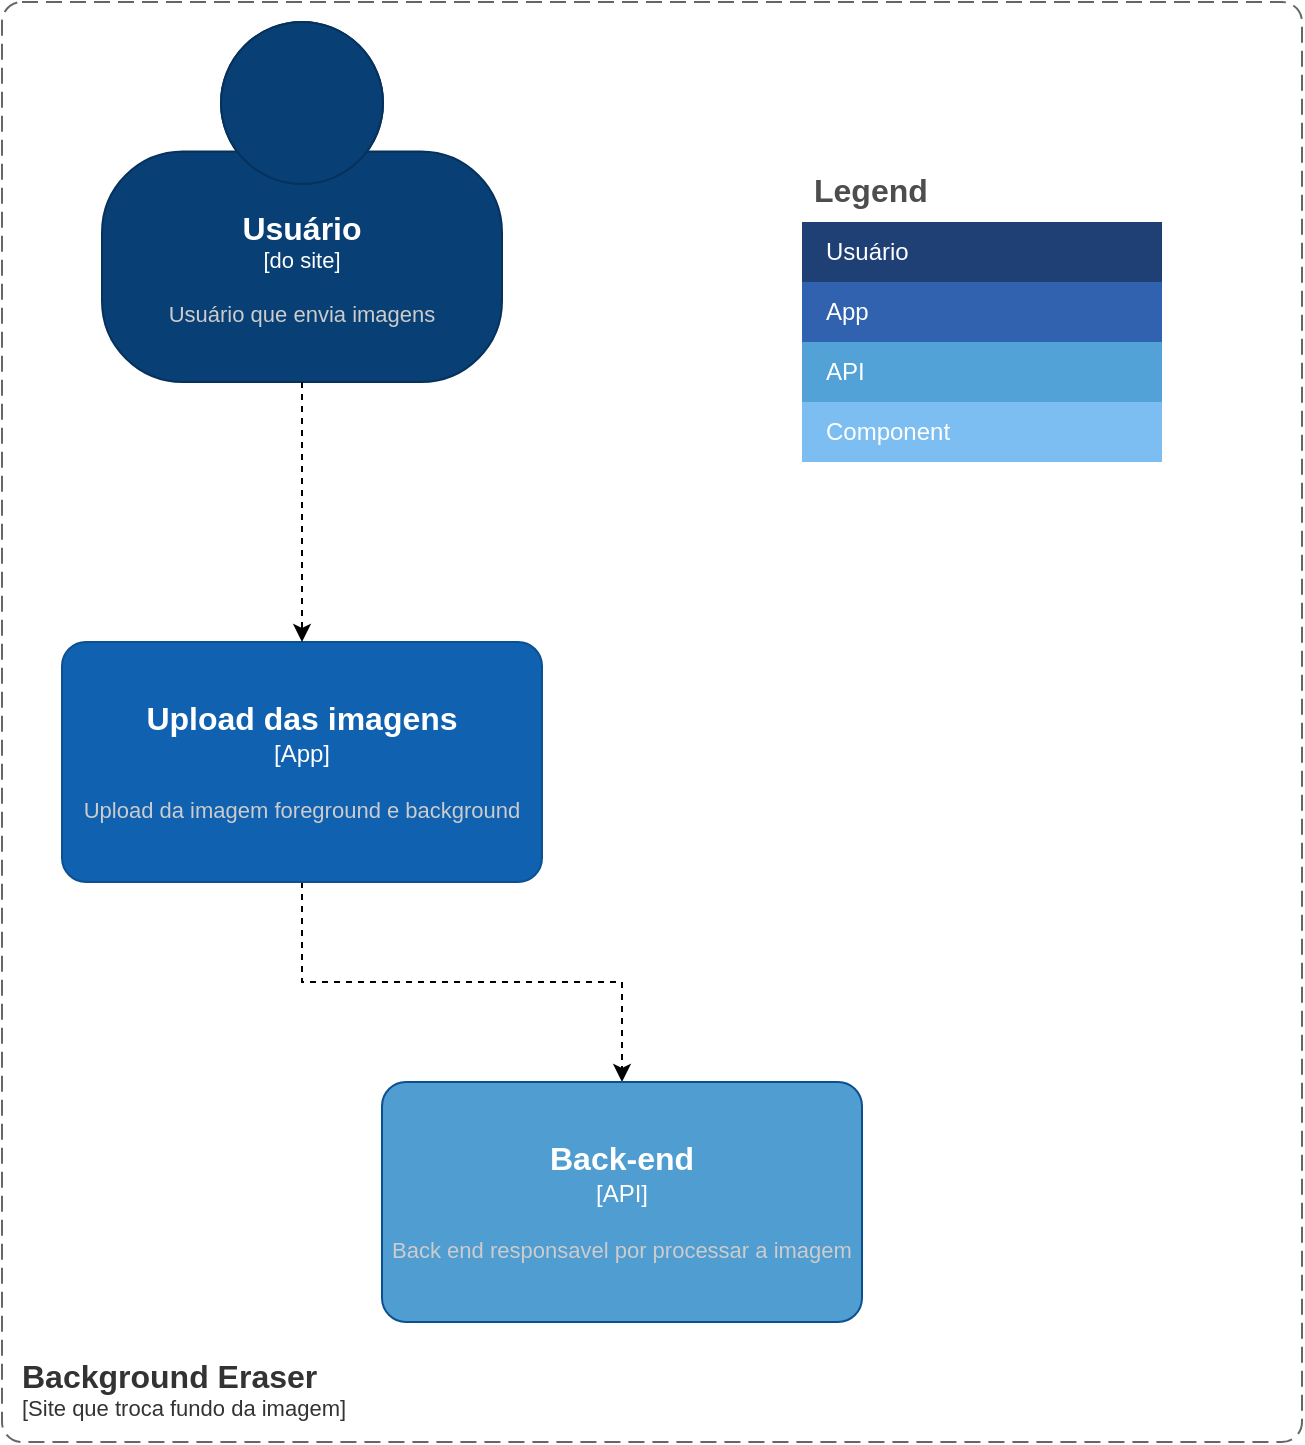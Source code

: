 <mxfile version="24.4.4" type="google" pages="2">
  <diagram name="Contexto" id="IOpx4eFC9DgOOJA5hdzk">
    <mxGraphModel grid="1" page="1" gridSize="10" guides="1" tooltips="1" connect="1" arrows="1" fold="1" pageScale="1" pageWidth="827" pageHeight="1169" math="0" shadow="0">
      <root>
        <mxCell id="0" />
        <mxCell id="1" parent="0" />
        <object placeholders="1" c4Name="Usuário" c4Type="do site" c4Description="Usuário que envia imagens" label="&lt;font style=&quot;font-size: 16px&quot;&gt;&lt;b&gt;%c4Name%&lt;/b&gt;&lt;/font&gt;&lt;div&gt;[%c4Type%]&lt;/div&gt;&lt;br&gt;&lt;div&gt;&lt;font style=&quot;font-size: 11px&quot;&gt;&lt;font color=&quot;#cccccc&quot;&gt;%c4Description%&lt;/font&gt;&lt;/div&gt;" id="5KoMdnHXtqtEQgdtGS7V-1">
          <mxCell style="html=1;fontSize=11;dashed=0;whiteSpace=wrap;fillColor=#083F75;strokeColor=#06315C;fontColor=#ffffff;shape=mxgraph.c4.person2;align=center;metaEdit=1;points=[[0.5,0,0],[1,0.5,0],[1,0.75,0],[0.75,1,0],[0.5,1,0],[0.25,1,0],[0,0.75,0],[0,0.5,0]];resizable=0;" vertex="1" parent="1">
            <mxGeometry x="139" y="-1140" width="200" height="180" as="geometry" />
          </mxCell>
        </object>
        <mxCell id="5KoMdnHXtqtEQgdtGS7V-2" value="Legend" style="shape=table;startSize=30;container=1;collapsible=0;childLayout=tableLayout;fontSize=16;align=left;verticalAlign=top;fillColor=none;strokeColor=none;fontColor=#4D4D4D;fontStyle=1;spacingLeft=6;spacing=0;resizable=0;" vertex="1" parent="1">
          <mxGeometry x="489" y="-1070" width="180" height="200" as="geometry" />
        </mxCell>
        <mxCell id="5KoMdnHXtqtEQgdtGS7V-3" value="" style="shape=tableRow;horizontal=0;startSize=0;swimlaneHead=0;swimlaneBody=0;strokeColor=inherit;top=0;left=0;bottom=0;right=0;collapsible=0;dropTarget=0;fillColor=none;points=[[0,0.5],[1,0.5]];portConstraint=eastwest;fontSize=12;" vertex="1" parent="5KoMdnHXtqtEQgdtGS7V-2">
          <mxGeometry y="30" width="180" height="30" as="geometry" />
        </mxCell>
        <mxCell id="5KoMdnHXtqtEQgdtGS7V-4" value="Usuário" style="shape=partialRectangle;html=1;whiteSpace=wrap;connectable=0;strokeColor=inherit;overflow=hidden;fillColor=#1E4074;top=0;left=0;bottom=0;right=0;pointerEvents=1;fontSize=12;align=left;fontColor=#FFFFFF;gradientColor=none;spacingLeft=10;spacingRight=4;" vertex="1" parent="5KoMdnHXtqtEQgdtGS7V-3">
          <mxGeometry width="180" height="30" as="geometry">
            <mxRectangle width="180" height="30" as="alternateBounds" />
          </mxGeometry>
        </mxCell>
        <mxCell id="5KoMdnHXtqtEQgdtGS7V-5" value="" style="shape=tableRow;horizontal=0;startSize=0;swimlaneHead=0;swimlaneBody=0;strokeColor=inherit;top=0;left=0;bottom=0;right=0;collapsible=0;dropTarget=0;fillColor=none;points=[[0,0.5],[1,0.5]];portConstraint=eastwest;fontSize=12;" vertex="1" parent="5KoMdnHXtqtEQgdtGS7V-2">
          <mxGeometry y="60" width="180" height="30" as="geometry" />
        </mxCell>
        <mxCell id="5KoMdnHXtqtEQgdtGS7V-6" value="App" style="shape=partialRectangle;html=1;whiteSpace=wrap;connectable=0;strokeColor=inherit;overflow=hidden;fillColor=#3162AF;top=0;left=0;bottom=0;right=0;pointerEvents=1;fontSize=12;align=left;fontColor=#FFFFFF;gradientColor=none;spacingLeft=10;spacingRight=4;" vertex="1" parent="5KoMdnHXtqtEQgdtGS7V-5">
          <mxGeometry width="180" height="30" as="geometry">
            <mxRectangle width="180" height="30" as="alternateBounds" />
          </mxGeometry>
        </mxCell>
        <mxCell id="5KoMdnHXtqtEQgdtGS7V-7" value="" style="shape=tableRow;horizontal=0;startSize=0;swimlaneHead=0;swimlaneBody=0;strokeColor=inherit;top=0;left=0;bottom=0;right=0;collapsible=0;dropTarget=0;fillColor=none;points=[[0,0.5],[1,0.5]];portConstraint=eastwest;fontSize=12;" vertex="1" parent="5KoMdnHXtqtEQgdtGS7V-2">
          <mxGeometry y="90" width="180" height="30" as="geometry" />
        </mxCell>
        <mxCell id="5KoMdnHXtqtEQgdtGS7V-8" value="API" style="shape=partialRectangle;html=1;whiteSpace=wrap;connectable=0;strokeColor=inherit;overflow=hidden;fillColor=#52a2d8;top=0;left=0;bottom=0;right=0;pointerEvents=1;fontSize=12;align=left;fontColor=#FFFFFF;gradientColor=none;spacingLeft=10;spacingRight=4;" vertex="1" parent="5KoMdnHXtqtEQgdtGS7V-7">
          <mxGeometry width="180" height="30" as="geometry">
            <mxRectangle width="180" height="30" as="alternateBounds" />
          </mxGeometry>
        </mxCell>
        <mxCell id="5KoMdnHXtqtEQgdtGS7V-9" value="" style="shape=tableRow;horizontal=0;startSize=0;swimlaneHead=0;swimlaneBody=0;strokeColor=inherit;top=0;left=0;bottom=0;right=0;collapsible=0;dropTarget=0;fillColor=none;points=[[0,0.5],[1,0.5]];portConstraint=eastwest;fontSize=12;" vertex="1" parent="5KoMdnHXtqtEQgdtGS7V-2">
          <mxGeometry y="120" width="180" height="30" as="geometry" />
        </mxCell>
        <mxCell id="5KoMdnHXtqtEQgdtGS7V-10" value="Component" style="shape=partialRectangle;html=1;whiteSpace=wrap;connectable=0;strokeColor=inherit;overflow=hidden;fillColor=#7dbef2;top=0;left=0;bottom=0;right=0;pointerEvents=1;fontSize=12;align=left;fontColor=#FFFFFF;gradientColor=none;spacingLeft=10;spacingRight=4;" vertex="1" parent="5KoMdnHXtqtEQgdtGS7V-9">
          <mxGeometry width="180" height="30" as="geometry">
            <mxRectangle width="180" height="30" as="alternateBounds" />
          </mxGeometry>
        </mxCell>
        <mxCell id="5KoMdnHXtqtEQgdtGS7V-11" value="" style="shape=tableRow;horizontal=0;startSize=0;swimlaneHead=0;swimlaneBody=0;strokeColor=inherit;top=0;left=0;bottom=0;right=0;collapsible=0;dropTarget=0;fillColor=none;points=[[0,0.5],[1,0.5]];portConstraint=eastwest;fontSize=12;" vertex="1" parent="5KoMdnHXtqtEQgdtGS7V-2">
          <mxGeometry y="150" width="180" height="30" as="geometry" />
        </mxCell>
        <mxCell id="5KoMdnHXtqtEQgdtGS7V-12" value="" style="shape=partialRectangle;html=1;whiteSpace=wrap;connectable=0;strokeColor=inherit;overflow=hidden;fillColor=none;top=0;left=0;bottom=0;right=0;pointerEvents=1;fontSize=12;align=left;fontColor=#FFFFFF;gradientColor=none;spacingLeft=10;spacingRight=4;" vertex="1" parent="5KoMdnHXtqtEQgdtGS7V-11">
          <mxGeometry width="180" height="30" as="geometry">
            <mxRectangle width="180" height="30" as="alternateBounds" />
          </mxGeometry>
        </mxCell>
        <mxCell id="5KoMdnHXtqtEQgdtGS7V-13" value="" style="shape=tableRow;horizontal=0;startSize=0;swimlaneHead=0;swimlaneBody=0;strokeColor=inherit;top=0;left=0;bottom=0;right=0;collapsible=0;dropTarget=0;fillColor=none;points=[[0,0.5],[1,0.5]];portConstraint=eastwest;fontSize=12;" vertex="1" parent="5KoMdnHXtqtEQgdtGS7V-2">
          <mxGeometry y="180" width="180" height="20" as="geometry" />
        </mxCell>
        <mxCell id="5KoMdnHXtqtEQgdtGS7V-14" value="" style="shape=partialRectangle;html=1;whiteSpace=wrap;connectable=0;strokeColor=inherit;overflow=hidden;fillColor=none;top=0;left=0;bottom=0;right=0;pointerEvents=1;fontSize=12;align=left;fontColor=#FFFFFF;gradientColor=default;spacingLeft=10;spacingRight=4;" vertex="1" parent="5KoMdnHXtqtEQgdtGS7V-13">
          <mxGeometry width="180" height="20" as="geometry">
            <mxRectangle width="180" height="20" as="alternateBounds" />
          </mxGeometry>
        </mxCell>
        <mxCell id="5KoMdnHXtqtEQgdtGS7V-18" style="edgeStyle=orthogonalEdgeStyle;rounded=0;orthogonalLoop=1;jettySize=auto;html=1;exitX=0.5;exitY=1;exitDx=0;exitDy=0;exitPerimeter=0;dashed=1;" edge="1" parent="1" source="5KoMdnHXtqtEQgdtGS7V-15" target="5KoMdnHXtqtEQgdtGS7V-17">
          <mxGeometry relative="1" as="geometry" />
        </mxCell>
        <object placeholders="1" c4Name="Upload das imagens" c4Type="App" c4Description="Upload da imagem foreground e background" label="&lt;font style=&quot;font-size: 16px&quot;&gt;&lt;b&gt;%c4Name%&lt;/b&gt;&lt;/font&gt;&lt;div&gt;[%c4Type%]&lt;/div&gt;&lt;br&gt;&lt;div&gt;&lt;font style=&quot;font-size: 11px&quot;&gt;&lt;font color=&quot;#cccccc&quot;&gt;%c4Description%&lt;/font&gt;&lt;/div&gt;" id="5KoMdnHXtqtEQgdtGS7V-15">
          <mxCell style="rounded=1;whiteSpace=wrap;html=1;labelBackgroundColor=none;fillColor=#1061B0;fontColor=#ffffff;align=center;arcSize=10;strokeColor=#0D5091;metaEdit=1;resizable=0;points=[[0.25,0,0],[0.5,0,0],[0.75,0,0],[1,0.25,0],[1,0.5,0],[1,0.75,0],[0.75,1,0],[0.5,1,0],[0.25,1,0],[0,0.75,0],[0,0.5,0],[0,0.25,0]];" vertex="1" parent="1">
            <mxGeometry x="119" y="-830" width="240" height="120" as="geometry" />
          </mxCell>
        </object>
        <mxCell id="5KoMdnHXtqtEQgdtGS7V-16" style="edgeStyle=orthogonalEdgeStyle;rounded=0;orthogonalLoop=1;jettySize=auto;html=1;exitX=0.5;exitY=1;exitDx=0;exitDy=0;exitPerimeter=0;entryX=0.5;entryY=0;entryDx=0;entryDy=0;entryPerimeter=0;dashed=1;" edge="1" parent="1" source="5KoMdnHXtqtEQgdtGS7V-1" target="5KoMdnHXtqtEQgdtGS7V-15">
          <mxGeometry relative="1" as="geometry" />
        </mxCell>
        <object placeholders="1" c4Name="Back-end" c4Type="API" c4Description="Back end responsavel por processar a imagem" label="&lt;font style=&quot;font-size: 16px&quot;&gt;&lt;b&gt;%c4Name%&lt;/b&gt;&lt;/font&gt;&lt;div&gt;[%c4Type%]&lt;/div&gt;&lt;br&gt;&lt;div&gt;&lt;font style=&quot;font-size: 11px&quot;&gt;&lt;font color=&quot;#cccccc&quot;&gt;%c4Description%&lt;/font&gt;&lt;/div&gt;" link="data:page/id,x5y_vcaZ8tBmglCqPm15" id="5KoMdnHXtqtEQgdtGS7V-17">
          <mxCell style="rounded=1;whiteSpace=wrap;html=1;labelBackgroundColor=none;fillColor=#4f9dd1;fontColor=#ffffff;align=center;arcSize=10;strokeColor=#0D5091;metaEdit=1;resizable=0;points=[[0.25,0,0],[0.5,0,0],[0.75,0,0],[1,0.25,0],[1,0.5,0],[1,0.75,0],[0.75,1,0],[0.5,1,0],[0.25,1,0],[0,0.75,0],[0,0.5,0],[0,0.25,0]];" vertex="1" parent="1">
            <mxGeometry x="279" y="-610" width="240" height="120" as="geometry" />
          </mxCell>
        </object>
        <object placeholders="1" c4Name="Background Eraser" c4Type="WebSite" c4Application="Site que troca fundo da imagem" label="&lt;font style=&quot;font-size: 16px&quot;&gt;&lt;b&gt;&lt;div style=&quot;text-align: left&quot;&gt;%c4Name%&lt;/div&gt;&lt;/b&gt;&lt;/font&gt;&lt;div style=&quot;text-align: left&quot;&gt;[%c4Application%]&lt;/div&gt;" id="5KoMdnHXtqtEQgdtGS7V-19">
          <mxCell style="rounded=1;fontSize=11;whiteSpace=wrap;html=1;dashed=1;arcSize=20;fillColor=none;strokeColor=#666666;fontColor=#333333;labelBackgroundColor=none;align=left;verticalAlign=bottom;labelBorderColor=none;spacingTop=0;spacing=10;dashPattern=8 4;metaEdit=1;rotatable=0;perimeter=rectanglePerimeter;noLabel=0;labelPadding=0;allowArrows=0;connectable=0;expand=0;recursiveResize=0;editable=1;pointerEvents=0;absoluteArcSize=1;points=[[0.25,0,0],[0.5,0,0],[0.75,0,0],[1,0.25,0],[1,0.5,0],[1,0.75,0],[0.75,1,0],[0.5,1,0],[0.25,1,0],[0,0.75,0],[0,0.5,0],[0,0.25,0]];" vertex="1" parent="1">
            <mxGeometry x="89" y="-1150" width="650" height="720" as="geometry" />
          </mxCell>
        </object>
      </root>
    </mxGraphModel>
  </diagram>
  <diagram id="x5y_vcaZ8tBmglCqPm15" name="Container">
    <mxGraphModel grid="1" page="1" gridSize="10" guides="1" tooltips="1" connect="1" arrows="1" fold="1" pageScale="1" pageWidth="827" pageHeight="1169" math="0" shadow="0">
      <root>
        <mxCell id="0" />
        <mxCell id="1" parent="0" />
        <mxCell id="y5KlAJUD4CL5SmwkJPgL-2" value="Legend" style="shape=table;startSize=30;container=1;collapsible=0;childLayout=tableLayout;fontSize=16;align=left;verticalAlign=top;fillColor=none;strokeColor=none;fontColor=#4D4D4D;fontStyle=1;spacingLeft=6;spacing=0;resizable=0;" vertex="1" parent="1">
          <mxGeometry x="730" y="20" width="180" height="210" as="geometry" />
        </mxCell>
        <mxCell id="y5KlAJUD4CL5SmwkJPgL-3" value="" style="shape=tableRow;horizontal=0;startSize=0;swimlaneHead=0;swimlaneBody=0;strokeColor=inherit;top=0;left=0;bottom=0;right=0;collapsible=0;dropTarget=0;fillColor=none;points=[[0,0.5],[1,0.5]];portConstraint=eastwest;fontSize=12;" vertex="1" parent="y5KlAJUD4CL5SmwkJPgL-2">
          <mxGeometry y="30" width="180" height="30" as="geometry" />
        </mxCell>
        <mxCell id="y5KlAJUD4CL5SmwkJPgL-4" value="Usuário" style="shape=partialRectangle;html=1;whiteSpace=wrap;connectable=0;strokeColor=inherit;overflow=hidden;fillColor=#1E4074;top=0;left=0;bottom=0;right=0;pointerEvents=1;fontSize=12;align=left;fontColor=#FFFFFF;gradientColor=none;spacingLeft=10;spacingRight=4;" vertex="1" parent="y5KlAJUD4CL5SmwkJPgL-3">
          <mxGeometry width="180" height="30" as="geometry">
            <mxRectangle width="180" height="30" as="alternateBounds" />
          </mxGeometry>
        </mxCell>
        <mxCell id="y5KlAJUD4CL5SmwkJPgL-5" value="" style="shape=tableRow;horizontal=0;startSize=0;swimlaneHead=0;swimlaneBody=0;strokeColor=inherit;top=0;left=0;bottom=0;right=0;collapsible=0;dropTarget=0;fillColor=none;points=[[0,0.5],[1,0.5]];portConstraint=eastwest;fontSize=12;" vertex="1" parent="y5KlAJUD4CL5SmwkJPgL-2">
          <mxGeometry y="60" width="180" height="30" as="geometry" />
        </mxCell>
        <mxCell id="y5KlAJUD4CL5SmwkJPgL-6" value="App" style="shape=partialRectangle;html=1;whiteSpace=wrap;connectable=0;strokeColor=inherit;overflow=hidden;fillColor=#3162AF;top=0;left=0;bottom=0;right=0;pointerEvents=1;fontSize=12;align=left;fontColor=#FFFFFF;gradientColor=none;spacingLeft=10;spacingRight=4;" vertex="1" parent="y5KlAJUD4CL5SmwkJPgL-5">
          <mxGeometry width="180" height="30" as="geometry">
            <mxRectangle width="180" height="30" as="alternateBounds" />
          </mxGeometry>
        </mxCell>
        <mxCell id="y5KlAJUD4CL5SmwkJPgL-7" value="" style="shape=tableRow;horizontal=0;startSize=0;swimlaneHead=0;swimlaneBody=0;strokeColor=inherit;top=0;left=0;bottom=0;right=0;collapsible=0;dropTarget=0;fillColor=none;points=[[0,0.5],[1,0.5]];portConstraint=eastwest;fontSize=12;" vertex="1" parent="y5KlAJUD4CL5SmwkJPgL-2">
          <mxGeometry y="90" width="180" height="30" as="geometry" />
        </mxCell>
        <mxCell id="y5KlAJUD4CL5SmwkJPgL-8" value="API" style="shape=partialRectangle;html=1;whiteSpace=wrap;connectable=0;strokeColor=inherit;overflow=hidden;fillColor=#52a2d8;top=0;left=0;bottom=0;right=0;pointerEvents=1;fontSize=12;align=left;fontColor=#FFFFFF;gradientColor=none;spacingLeft=10;spacingRight=4;" vertex="1" parent="y5KlAJUD4CL5SmwkJPgL-7">
          <mxGeometry width="180" height="30" as="geometry">
            <mxRectangle width="180" height="30" as="alternateBounds" />
          </mxGeometry>
        </mxCell>
        <mxCell id="y5KlAJUD4CL5SmwkJPgL-9" value="" style="shape=tableRow;horizontal=0;startSize=0;swimlaneHead=0;swimlaneBody=0;strokeColor=inherit;top=0;left=0;bottom=0;right=0;collapsible=0;dropTarget=0;fillColor=none;points=[[0,0.5],[1,0.5]];portConstraint=eastwest;fontSize=12;" vertex="1" parent="y5KlAJUD4CL5SmwkJPgL-2">
          <mxGeometry y="120" width="180" height="30" as="geometry" />
        </mxCell>
        <mxCell id="y5KlAJUD4CL5SmwkJPgL-10" value="Saída" style="shape=partialRectangle;html=1;whiteSpace=wrap;connectable=0;strokeColor=inherit;overflow=hidden;fillColor=#6500ca;top=0;left=0;bottom=0;right=0;pointerEvents=1;fontSize=12;align=left;fontColor=#FFFFFF;gradientColor=none;spacingLeft=10;spacingRight=4;" vertex="1" parent="y5KlAJUD4CL5SmwkJPgL-9">
          <mxGeometry width="180" height="30" as="geometry">
            <mxRectangle width="180" height="30" as="alternateBounds" />
          </mxGeometry>
        </mxCell>
        <mxCell id="y5KlAJUD4CL5SmwkJPgL-11" value="" style="shape=tableRow;horizontal=0;startSize=0;swimlaneHead=0;swimlaneBody=0;strokeColor=inherit;top=0;left=0;bottom=0;right=0;collapsible=0;dropTarget=0;fillColor=none;points=[[0,0.5],[1,0.5]];portConstraint=eastwest;fontSize=12;" vertex="1" parent="y5KlAJUD4CL5SmwkJPgL-2">
          <mxGeometry y="150" width="180" height="30" as="geometry" />
        </mxCell>
        <mxCell id="y5KlAJUD4CL5SmwkJPgL-12" value="Processamento de imagem" style="shape=partialRectangle;html=1;whiteSpace=wrap;connectable=0;strokeColor=inherit;overflow=hidden;fillColor=#6b6477;top=0;left=0;bottom=0;right=0;pointerEvents=1;fontSize=12;align=left;fontColor=#FFFFFF;gradientColor=none;spacingLeft=10;spacingRight=4;" vertex="1" parent="y5KlAJUD4CL5SmwkJPgL-11">
          <mxGeometry width="180" height="30" as="geometry">
            <mxRectangle width="180" height="30" as="alternateBounds" />
          </mxGeometry>
        </mxCell>
        <mxCell id="y5KlAJUD4CL5SmwkJPgL-13" value="" style="shape=tableRow;horizontal=0;startSize=0;swimlaneHead=0;swimlaneBody=0;strokeColor=inherit;top=0;left=0;bottom=0;right=0;collapsible=0;dropTarget=0;fillColor=none;points=[[0,0.5],[1,0.5]];portConstraint=eastwest;fontSize=12;" vertex="1" parent="y5KlAJUD4CL5SmwkJPgL-2">
          <mxGeometry y="180" width="180" height="30" as="geometry" />
        </mxCell>
        <mxCell id="y5KlAJUD4CL5SmwkJPgL-14" value="" style="shape=partialRectangle;html=1;whiteSpace=wrap;connectable=0;strokeColor=inherit;overflow=hidden;fillColor=none;top=0;left=0;bottom=0;right=0;pointerEvents=1;fontSize=12;align=left;fontColor=#FFFFFF;gradientColor=none;spacingLeft=10;spacingRight=4;" vertex="1" parent="y5KlAJUD4CL5SmwkJPgL-13">
          <mxGeometry width="180" height="30" as="geometry">
            <mxRectangle width="180" height="30" as="alternateBounds" />
          </mxGeometry>
        </mxCell>
        <object placeholders="1" c4Name="Limiarização global" c4Type="Processamento de Imagem" c4Description="A limiarização é também conhecida como binarização porque, a partir de um valor limiar, transforma os dados em níveis de cinza da imagem para preto e branco." label="&lt;font style=&quot;font-size: 16px&quot;&gt;&lt;b&gt;%c4Name%&lt;/b&gt;&lt;/font&gt;&lt;div&gt;[%c4Type%]&lt;/div&gt;&lt;br&gt;&lt;div&gt;&lt;font style=&quot;font-size: 11px&quot;&gt;&lt;font color=&quot;#cccccc&quot;&gt;%c4Description%&lt;/font&gt;&lt;/div&gt;" id="y5KlAJUD4CL5SmwkJPgL-15">
          <mxCell style="rounded=1;whiteSpace=wrap;html=1;labelBackgroundColor=none;fillColor=#6b6477;fontColor=#ffffff;align=center;arcSize=10;strokeColor=#736782;metaEdit=1;resizable=0;points=[[0.25,0,0],[0.5,0,0],[0.75,0,0],[1,0.25,0],[1,0.5,0],[1,0.75,0],[0.75,1,0],[0.5,1,0],[0.25,1,0],[0,0.75,0],[0,0.5,0],[0,0.25,0]];" vertex="1" parent="1">
            <mxGeometry x="250" y="700" width="240" height="120" as="geometry" />
          </mxCell>
        </object>
        <object placeholders="1" c4Name="Sobel" c4Type="Processamento de Imagem" c4Description="O filtro Sobel é uma operação utilizada em processamento de imagem, aplicada sobretudo em algoritmos de detecção de contornos." label="&lt;font style=&quot;font-size: 16px&quot;&gt;&lt;b&gt;%c4Name%&lt;/b&gt;&lt;/font&gt;&lt;div&gt;[%c4Type%]&lt;/div&gt;&lt;br&gt;&lt;div&gt;&lt;font style=&quot;font-size: 11px&quot;&gt;&lt;font color=&quot;#cccccc&quot;&gt;%c4Description%&lt;/font&gt;&lt;/div&gt;" id="y5KlAJUD4CL5SmwkJPgL-16">
          <mxCell style="rounded=1;whiteSpace=wrap;html=1;labelBackgroundColor=none;fillColor=#6b6477;fontColor=#ffffff;align=center;arcSize=10;strokeColor=#736782;metaEdit=1;resizable=0;points=[[0.25,0,0],[0.5,0,0],[0.75,0,0],[1,0.25,0],[1,0.5,0],[1,0.75,0],[0.75,1,0],[0.5,1,0],[0.25,1,0],[0,0.75,0],[0,0.5,0],[0,0.25,0]];" vertex="1" parent="1">
            <mxGeometry x="250" y="840" width="240" height="120" as="geometry" />
          </mxCell>
        </object>
        <mxCell id="S0yT4P8u-Ljr9bp6rTqK-2" style="edgeStyle=orthogonalEdgeStyle;rounded=0;orthogonalLoop=1;jettySize=auto;html=1;exitX=0.5;exitY=1;exitDx=0;exitDy=0;exitPerimeter=0;strokeColor=#060608;fontColor=#46495D;fillColor=#B2C9AB;dashed=1;strokeWidth=2;" edge="1" parent="1" source="y5KlAJUD4CL5SmwkJPgL-20" target="y5KlAJUD4CL5SmwkJPgL-21">
          <mxGeometry relative="1" as="geometry" />
        </mxCell>
        <object placeholders="1" c4Name="Deixar a imagem em tons de cinza" c4Type="Processamento de imagem" c4Description="Para facilitar o processamento a imagem é modificada para uma escala de tons de cinza" label="&lt;font style=&quot;font-size: 16px&quot;&gt;&lt;b&gt;%c4Name%&lt;/b&gt;&lt;/font&gt;&lt;div&gt;[%c4Type%]&lt;/div&gt;&lt;br&gt;&lt;div&gt;&lt;font style=&quot;font-size: 11px&quot;&gt;&lt;font color=&quot;#cccccc&quot;&gt;%c4Description%&lt;/font&gt;&lt;/div&gt;" id="y5KlAJUD4CL5SmwkJPgL-20">
          <mxCell style="rounded=1;whiteSpace=wrap;html=1;labelBackgroundColor=none;fillColor=#6b6477;fontColor=#ffffff;align=center;arcSize=10;strokeColor=#6b6477;metaEdit=1;resizable=0;points=[[0.25,0,0],[0.5,0,0],[0.75,0,0],[1,0.25,0],[1,0.5,0],[1,0.75,0],[0.75,1,0],[0.5,1,0],[0.25,1,0],[0,0.75,0],[0,0.5,0],[0,0.25,0]];" vertex="1" parent="1">
            <mxGeometry x="30" y="390" width="240" height="120" as="geometry" />
          </mxCell>
        </object>
        <mxCell id="S0yT4P8u-Ljr9bp6rTqK-15" style="edgeStyle=orthogonalEdgeStyle;rounded=0;orthogonalLoop=1;jettySize=auto;html=1;exitX=0.5;exitY=1;exitDx=0;exitDy=0;exitPerimeter=0;strokeColor=#040405;fontColor=#46495D;fillColor=#B2C9AB;strokeWidth=2;dashed=1;" edge="1" parent="1" source="y5KlAJUD4CL5SmwkJPgL-21" target="y5KlAJUD4CL5SmwkJPgL-15">
          <mxGeometry relative="1" as="geometry" />
        </mxCell>
        <object placeholders="1" c4Name="Filtro gaussiano" c4Type="Processamento de imagem" c4Description="Filtro gaussiano é um filtro capaz de reduzir o nível de ruído de um sinal de entrada, a fim de diminuir a distorção numa imagem." label="&lt;font style=&quot;font-size: 16px&quot;&gt;&lt;b&gt;%c4Name%&lt;/b&gt;&lt;/font&gt;&lt;div&gt;[%c4Type%]&lt;/div&gt;&lt;br&gt;&lt;div&gt;&lt;font style=&quot;font-size: 11px&quot;&gt;&lt;font color=&quot;#cccccc&quot;&gt;%c4Description%&lt;/font&gt;&lt;/div&gt;" id="y5KlAJUD4CL5SmwkJPgL-21">
          <mxCell style="rounded=1;whiteSpace=wrap;html=1;labelBackgroundColor=none;fillColor=#6b6477;fontColor=#ffffff;align=center;arcSize=10;strokeColor=#736782;metaEdit=1;resizable=0;points=[[0.25,0,0],[0.5,0,0],[0.75,0,0],[1,0.25,0],[1,0.5,0],[1,0.75,0],[0.75,1,0],[0.5,1,0],[0.25,1,0],[0,0.75,0],[0,0.5,0],[0,0.25,0]];" vertex="1" parent="1">
            <mxGeometry x="35" y="550" width="240" height="120" as="geometry" />
          </mxCell>
        </object>
        <object placeholders="1" c4Name="API de Processamento de imagem" c4Type="API" c4Technology="e.g. Python, Flask, Opencv." c4Description="Api responsavel por" label="&lt;font style=&quot;font-size: 16px&quot;&gt;&lt;b&gt;%c4Name%&lt;/b&gt;&lt;/font&gt;&lt;div&gt;[%c4Type%: %c4Technology%]&lt;/div&gt;&lt;br&gt;&lt;div&gt;&lt;font style=&quot;font-size: 11px&quot;&gt;&lt;font color=&quot;#E6E6E6&quot;&gt;%c4Description%&lt;/font&gt;&lt;/div&gt;" id="y5KlAJUD4CL5SmwkJPgL-23">
          <mxCell style="rounded=1;whiteSpace=wrap;html=1;fontSize=11;labelBackgroundColor=none;fillColor=#23A2D9;fontColor=#ffffff;align=center;arcSize=10;strokeColor=#0E7DAD;metaEdit=1;resizable=0;points=[[0.25,0,0],[0.5,0,0],[0.75,0,0],[1,0.25,0],[1,0.5,0],[1,0.75,0],[0.75,1,0],[0.5,1,0],[0.25,1,0],[0,0.75,0],[0,0.5,0],[0,0.25,0]];" vertex="1" parent="1">
            <mxGeometry x="30" y="240" width="240" height="120" as="geometry" />
          </mxCell>
        </object>
        <object placeholders="1" c4Name="Pessoa que envia imagem" c4Type="Usuario" c4Description="recebe imagem e fundo novo para ela" label="&lt;font style=&quot;font-size: 16px&quot;&gt;&lt;b&gt;%c4Name%&lt;/b&gt;&lt;/font&gt;&lt;div&gt;[%c4Type%]&lt;/div&gt;&lt;br&gt;&lt;div&gt;&lt;font style=&quot;font-size: 11px&quot;&gt;&lt;font color=&quot;#cccccc&quot;&gt;%c4Description%&lt;/font&gt;&lt;/div&gt;" id="y5KlAJUD4CL5SmwkJPgL-24">
          <mxCell style="html=1;fontSize=11;dashed=0;whiteSpace=wrap;fillColor=#083F75;strokeColor=#06315C;fontColor=#ffffff;shape=mxgraph.c4.person2;align=center;metaEdit=1;points=[[0.5,0,0],[1,0.5,0],[1,0.75,0],[0.75,1,0],[0.5,1,0],[0.25,1,0],[0,0.75,0],[0,0.5,0]];resizable=0;" vertex="1" parent="1">
            <mxGeometry x="50" y="10" width="200" height="180" as="geometry" />
          </mxCell>
        </object>
        <mxCell id="y5KlAJUD4CL5SmwkJPgL-26" style="edgeStyle=orthogonalEdgeStyle;rounded=0;orthogonalLoop=1;jettySize=auto;html=1;exitX=0.5;exitY=1;exitDx=0;exitDy=0;exitPerimeter=0;" edge="1" parent="1">
          <mxGeometry relative="1" as="geometry">
            <mxPoint x="405" y="380" as="sourcePoint" />
            <mxPoint x="405" y="380" as="targetPoint" />
          </mxGeometry>
        </mxCell>
        <mxCell id="S0yT4P8u-Ljr9bp6rTqK-39" value="" style="edgeStyle=orthogonalEdgeStyle;rounded=0;orthogonalLoop=1;jettySize=auto;html=1;strokeColor=#DDA15E;fontColor=#FEFAE0;fillColor=#BC6C25;" edge="1" parent="1" source="y5KlAJUD4CL5SmwkJPgL-27" target="y5KlAJUD4CL5SmwkJPgL-24">
          <mxGeometry relative="1" as="geometry" />
        </mxCell>
        <object placeholders="1" c4Name="WebSite Background Eraser" c4Type="App" c4Technology="e.g. JavaScript, Jquery, HTML, CSS." c4Description="Aplicativo de troca de fundo de imagens" label="&lt;font style=&quot;font-size: 16px&quot;&gt;&lt;b&gt;%c4Name%&lt;/b&gt;&lt;/font&gt;&lt;div&gt;[%c4Type%:&amp;nbsp;%c4Technology%]&lt;/div&gt;&lt;br&gt;&lt;div&gt;&lt;font style=&quot;font-size: 11px&quot;&gt;&lt;font color=&quot;#E6E6E6&quot;&gt;%c4Description%&lt;/font&gt;&lt;/div&gt;" id="y5KlAJUD4CL5SmwkJPgL-27">
          <mxCell style="shape=mxgraph.c4.webBrowserContainer2;whiteSpace=wrap;html=1;boundedLbl=1;rounded=0;labelBackgroundColor=none;strokeColor=none;fillColor=#3162af;strokeColor=#118ACD;strokeColor2=#0E7DAD;fontSize=12;fontColor=#ffffff;align=center;metaEdit=1;points=[[0.5,0,0],[1,0.25,0],[1,0.5,0],[1,0.75,0],[0.5,1,0],[0,0.75,0],[0,0.5,0],[0,0.25,0]];resizable=0;gradientColor=none;fillStyle=auto;" vertex="1" parent="1">
            <mxGeometry x="390" y="20" width="240" height="160" as="geometry" />
          </mxCell>
        </object>
        <mxCell id="y5KlAJUD4CL5SmwkJPgL-28" style="edgeStyle=orthogonalEdgeStyle;rounded=0;orthogonalLoop=1;jettySize=auto;html=1;entryX=0.067;entryY=0.5;entryDx=0;entryDy=0;entryPerimeter=0;dashed=1;strokeWidth=2;" edge="1" parent="1" source="y5KlAJUD4CL5SmwkJPgL-24" target="y5KlAJUD4CL5SmwkJPgL-27">
          <mxGeometry relative="1" as="geometry" />
        </mxCell>
        <mxCell id="y5KlAJUD4CL5SmwkJPgL-30" value="Acessa o Site" style="edgeLabel;html=1;align=center;verticalAlign=middle;resizable=0;points=[];fontSize=16;fontColor=#0D0D0B;" connectable="0" vertex="1" parent="y5KlAJUD4CL5SmwkJPgL-28">
          <mxGeometry x="0.045" y="3" relative="1" as="geometry">
            <mxPoint as="offset" />
          </mxGeometry>
        </mxCell>
        <mxCell id="y5KlAJUD4CL5SmwkJPgL-29" style="edgeStyle=orthogonalEdgeStyle;rounded=0;orthogonalLoop=1;jettySize=auto;html=1;exitX=0.5;exitY=1;exitDx=0;exitDy=0;exitPerimeter=0;entryX=0.5;entryY=0;entryDx=0;entryDy=0;entryPerimeter=0;dashed=1;strokeWidth=2;" edge="1" parent="1" source="y5KlAJUD4CL5SmwkJPgL-27" target="y5KlAJUD4CL5SmwkJPgL-23">
          <mxGeometry relative="1" as="geometry" />
        </mxCell>
        <mxCell id="y5KlAJUD4CL5SmwkJPgL-31" value="Requisição HTTP" style="edgeLabel;html=1;align=center;verticalAlign=middle;resizable=0;points=[];fontSize=16;fontColor=#0D0D0B;" connectable="0" vertex="1" parent="y5KlAJUD4CL5SmwkJPgL-29">
          <mxGeometry x="0.091" y="2" relative="1" as="geometry">
            <mxPoint as="offset" />
          </mxGeometry>
        </mxCell>
        <mxCell id="S0yT4P8u-Ljr9bp6rTqK-1" style="edgeStyle=orthogonalEdgeStyle;rounded=0;orthogonalLoop=1;jettySize=auto;html=1;entryX=0.521;entryY=0.083;entryDx=0;entryDy=0;entryPerimeter=0;strokeColor=#000000;fontColor=#46495D;fillColor=#B2C9AB;dashed=1;strokeWidth=2;" edge="1" parent="1" source="y5KlAJUD4CL5SmwkJPgL-23" target="y5KlAJUD4CL5SmwkJPgL-20">
          <mxGeometry relative="1" as="geometry" />
        </mxCell>
        <mxCell id="S0yT4P8u-Ljr9bp6rTqK-32" style="edgeStyle=orthogonalEdgeStyle;rounded=0;orthogonalLoop=1;jettySize=auto;html=1;exitX=0.5;exitY=0;exitDx=0;exitDy=0;exitPerimeter=0;strokeColor=#000000;fontColor=#FEFAE0;fillColor=#BC6C25;strokeWidth=2;dashed=1;" edge="1" parent="1" source="S0yT4P8u-Ljr9bp6rTqK-6" target="S0yT4P8u-Ljr9bp6rTqK-30">
          <mxGeometry relative="1" as="geometry" />
        </mxCell>
        <object placeholders="1" c4Name="Soma" c4Type="Processamento de Imagem" c4Description="Soma as 3 tecnicas de processamento de imagem, sobel, limiarização e canny para criar uma mascara" label="&lt;font style=&quot;font-size: 16px&quot;&gt;&lt;b&gt;%c4Name%&lt;/b&gt;&lt;/font&gt;&lt;div&gt;[%c4Type%]&lt;/div&gt;&lt;br&gt;&lt;div&gt;&lt;font style=&quot;font-size: 11px&quot;&gt;&lt;font color=&quot;#cccccc&quot;&gt;%c4Description%&lt;/font&gt;&lt;/div&gt;" id="S0yT4P8u-Ljr9bp6rTqK-6">
          <mxCell style="rounded=1;whiteSpace=wrap;html=1;labelBackgroundColor=none;fillColor=#6b6477;fontColor=#ffffff;align=center;arcSize=10;strokeColor=#736782;metaEdit=1;resizable=0;points=[[0.25,0,0],[0.5,0,0],[0.75,0,0],[1,0.25,0],[1,0.5,0],[1,0.75,0],[0.75,1,0],[0.5,1,0],[0.25,1,0],[0,0.75,0],[0,0.5,0],[0,0.25,0]];" vertex="1" parent="1">
            <mxGeometry x="550" y="840" width="240" height="120" as="geometry" />
          </mxCell>
        </object>
        <object placeholders="1" c4Name="Canny" c4Type="Processamento de Imagem" c4Description="O principal objetivo do trabalho de Canny é o desenvolvimento de um detector ótimo para o tipo de bordas mais comum em imagens digitais, i.e., as bordas tipo degrau" label="&lt;font style=&quot;font-size: 16px&quot;&gt;&lt;b&gt;%c4Name%&lt;/b&gt;&lt;/font&gt;&lt;div&gt;[%c4Type%]&lt;/div&gt;&lt;br&gt;&lt;div&gt;&lt;font style=&quot;font-size: 11px&quot;&gt;&lt;font color=&quot;#cccccc&quot;&gt;%c4Description%&lt;/font&gt;&lt;/div&gt;" id="y5KlAJUD4CL5SmwkJPgL-19">
          <mxCell style="rounded=1;whiteSpace=wrap;html=1;labelBackgroundColor=none;fillColor=#6b6477;fontColor=#ffffff;align=center;arcSize=10;strokeColor=#736782;metaEdit=1;resizable=0;points=[[0.25,0,0],[0.5,0,0],[0.75,0,0],[1,0.25,0],[1,0.5,0],[1,0.75,0],[0.75,1,0],[0.5,1,0],[0.25,1,0],[0,0.75,0],[0,0.5,0],[0,0.25,0]];" vertex="1" parent="1">
            <mxGeometry x="240" y="1000" width="240" height="120" as="geometry" />
          </mxCell>
        </object>
        <mxCell id="S0yT4P8u-Ljr9bp6rTqK-16" style="edgeStyle=orthogonalEdgeStyle;rounded=0;orthogonalLoop=1;jettySize=auto;html=1;exitX=0.5;exitY=1;exitDx=0;exitDy=0;exitPerimeter=0;entryX=0;entryY=0.5;entryDx=0;entryDy=0;entryPerimeter=0;strokeColor=#040405;fontColor=#46495D;fillColor=#B2C9AB;strokeWidth=2;dashed=1;" edge="1" parent="1" source="y5KlAJUD4CL5SmwkJPgL-21" target="y5KlAJUD4CL5SmwkJPgL-16">
          <mxGeometry relative="1" as="geometry" />
        </mxCell>
        <mxCell id="S0yT4P8u-Ljr9bp6rTqK-17" style="edgeStyle=orthogonalEdgeStyle;rounded=0;orthogonalLoop=1;jettySize=auto;html=1;exitX=0.5;exitY=1;exitDx=0;exitDy=0;exitPerimeter=0;entryX=0;entryY=0.5;entryDx=0;entryDy=0;entryPerimeter=0;strokeColor=#040405;fontColor=#46495D;fillColor=#B2C9AB;strokeWidth=2;dashed=1;" edge="1" parent="1" source="y5KlAJUD4CL5SmwkJPgL-21" target="y5KlAJUD4CL5SmwkJPgL-19">
          <mxGeometry relative="1" as="geometry" />
        </mxCell>
        <mxCell id="S0yT4P8u-Ljr9bp6rTqK-18" style="edgeStyle=orthogonalEdgeStyle;rounded=0;orthogonalLoop=1;jettySize=auto;html=1;entryX=0.25;entryY=0;entryDx=0;entryDy=0;entryPerimeter=0;strokeColor=#01070A;fontColor=#46495D;fillColor=#B2C9AB;strokeWidth=2;dashed=1;" edge="1" parent="1" source="y5KlAJUD4CL5SmwkJPgL-15" target="S0yT4P8u-Ljr9bp6rTqK-6">
          <mxGeometry relative="1" as="geometry" />
        </mxCell>
        <mxCell id="S0yT4P8u-Ljr9bp6rTqK-19" style="edgeStyle=orthogonalEdgeStyle;rounded=0;orthogonalLoop=1;jettySize=auto;html=1;exitX=1;exitY=0.5;exitDx=0;exitDy=0;exitPerimeter=0;entryX=0;entryY=0.5;entryDx=0;entryDy=0;entryPerimeter=0;strokeColor=#01070A;fontColor=#46495D;fillColor=#B2C9AB;strokeWidth=2;dashed=1;" edge="1" parent="1" source="y5KlAJUD4CL5SmwkJPgL-16" target="S0yT4P8u-Ljr9bp6rTqK-6">
          <mxGeometry relative="1" as="geometry" />
        </mxCell>
        <mxCell id="S0yT4P8u-Ljr9bp6rTqK-20" style="edgeStyle=orthogonalEdgeStyle;rounded=0;orthogonalLoop=1;jettySize=auto;html=1;exitX=1;exitY=0.5;exitDx=0;exitDy=0;exitPerimeter=0;entryX=0.25;entryY=1;entryDx=0;entryDy=0;entryPerimeter=0;strokeColor=#01070A;fontColor=#46495D;fillColor=#B2C9AB;strokeWidth=2;dashed=1;" edge="1" parent="1" source="y5KlAJUD4CL5SmwkJPgL-19" target="S0yT4P8u-Ljr9bp6rTqK-6">
          <mxGeometry relative="1" as="geometry" />
        </mxCell>
        <object placeholders="1" c4Name="Imagem com fundo trocado" c4Type="Saída" c4Description="Imagem com o fundo alterado" label="&lt;font style=&quot;font-size: 16px&quot;&gt;&lt;b&gt;%c4Name%&lt;/b&gt;&lt;/font&gt;&lt;div&gt;[%c4Type%]&lt;/div&gt;&lt;br&gt;&lt;div&gt;&lt;font style=&quot;font-size: 11px&quot;&gt;&lt;font color=&quot;#cccccc&quot;&gt;%c4Description%&lt;/font&gt;&lt;/div&gt;" id="S0yT4P8u-Ljr9bp6rTqK-28">
          <mxCell style="rounded=1;whiteSpace=wrap;html=1;labelBackgroundColor=none;fillColor=#6500ca;fontColor=#ffffff;align=center;arcSize=10;strokeColor=#736782;metaEdit=1;resizable=0;points=[[0.25,0,0],[0.5,0,0],[0.75,0,0],[1,0.25,0],[1,0.5,0],[1,0.75,0],[0.75,1,0],[0.5,1,0],[0.25,1,0],[0,0.75,0],[0,0.5,0],[0,0.25,0]];" vertex="1" parent="1">
            <mxGeometry x="320" y="360" width="240" height="120" as="geometry" />
          </mxCell>
        </object>
        <mxCell id="S0yT4P8u-Ljr9bp6rTqK-31" style="edgeStyle=orthogonalEdgeStyle;rounded=0;orthogonalLoop=1;jettySize=auto;html=1;strokeColor=#000000;fontColor=#FEFAE0;fillColor=#BC6C25;dashed=1;strokeWidth=2;" edge="1" parent="1" source="S0yT4P8u-Ljr9bp6rTqK-30" target="S0yT4P8u-Ljr9bp6rTqK-28">
          <mxGeometry relative="1" as="geometry" />
        </mxCell>
        <object placeholders="1" c4Name="Imagem sem fundo" c4Type="Saída" c4Description="Imagem com fundo retirado usando a mascara criada com as tecnicas de processsamento de imagem, sobel, limiarização global e canny" label="&lt;font style=&quot;font-size: 16px&quot;&gt;&lt;b&gt;%c4Name%&lt;/b&gt;&lt;/font&gt;&lt;div&gt;[%c4Type%]&lt;/div&gt;&lt;br&gt;&lt;div&gt;&lt;font style=&quot;font-size: 11px&quot;&gt;&lt;font color=&quot;#cccccc&quot;&gt;%c4Description%&lt;/font&gt;&lt;/div&gt;" id="S0yT4P8u-Ljr9bp6rTqK-30">
          <mxCell style="rounded=1;whiteSpace=wrap;html=1;labelBackgroundColor=none;fillColor=#6500ca;fontColor=#ffffff;align=center;arcSize=10;strokeColor=#736782;metaEdit=1;resizable=0;points=[[0.25,0,0],[0.5,0,0],[0.75,0,0],[1,0.25,0],[1,0.5,0],[1,0.75,0],[0.75,1,0],[0.5,1,0],[0.25,1,0],[0,0.75,0],[0,0.5,0],[0,0.25,0]];" vertex="1" parent="1">
            <mxGeometry x="587" y="520" width="240" height="120" as="geometry" />
          </mxCell>
        </object>
        <mxCell id="S0yT4P8u-Ljr9bp6rTqK-34" style="edgeStyle=orthogonalEdgeStyle;rounded=0;orthogonalLoop=1;jettySize=auto;html=1;exitX=0.5;exitY=0;exitDx=0;exitDy=0;exitPerimeter=0;entryX=1;entryY=0.75;entryDx=0;entryDy=0;entryPerimeter=0;strokeColor=#030201;fontColor=#FEFAE0;fillColor=#BC6C25;strokeWidth=2;dashed=1;" edge="1" parent="1" source="S0yT4P8u-Ljr9bp6rTqK-28" target="y5KlAJUD4CL5SmwkJPgL-27">
          <mxGeometry relative="1" as="geometry" />
        </mxCell>
        <mxCell id="S0yT4P8u-Ljr9bp6rTqK-37" value="Resposta" style="edgeLabel;html=1;align=center;verticalAlign=middle;resizable=0;points=[];strokeColor=#DDA15E;fontColor=#0D0D0B;fillColor=#BC6C25;fontSize=16;" connectable="0" vertex="1" parent="S0yT4P8u-Ljr9bp6rTqK-34">
          <mxGeometry x="-0.138" y="-3" relative="1" as="geometry">
            <mxPoint as="offset" />
          </mxGeometry>
        </mxCell>
        <mxCell id="S0yT4P8u-Ljr9bp6rTqK-36" style="edgeStyle=orthogonalEdgeStyle;rounded=0;orthogonalLoop=1;jettySize=auto;html=1;exitX=0.25;exitY=0;exitDx=0;exitDy=0;exitPerimeter=0;entryX=1;entryY=0.5;entryDx=0;entryDy=0;entryPerimeter=0;strokeColor=#120D08;fontColor=#FEFAE0;fillColor=#BC6C25;dashed=1;strokeWidth=2;" edge="1" parent="1" source="S0yT4P8u-Ljr9bp6rTqK-30" target="y5KlAJUD4CL5SmwkJPgL-27">
          <mxGeometry relative="1" as="geometry" />
        </mxCell>
        <mxCell id="S0yT4P8u-Ljr9bp6rTqK-38" value="Resposta" style="edgeLabel;html=1;align=center;verticalAlign=middle;resizable=0;points=[];strokeColor=#DDA15E;fontColor=#0D0D0B;fillColor=#BC6C25;fontSize=16;" connectable="0" vertex="1" parent="S0yT4P8u-Ljr9bp6rTqK-36">
          <mxGeometry x="-0.367" y="2" relative="1" as="geometry">
            <mxPoint as="offset" />
          </mxGeometry>
        </mxCell>
        <object placeholders="1" c4Name="Back End" c4Type="SystemScopeBoundary" c4Application="Software System" label="&lt;font style=&quot;font-size: 16px&quot;&gt;&lt;b&gt;&lt;div style=&quot;text-align: left&quot;&gt;%c4Name%&lt;/div&gt;&lt;/b&gt;&lt;/font&gt;&lt;div style=&quot;text-align: left&quot;&gt;[%c4Application%]&lt;/div&gt;" id="ikocFfszPwz9i5Y1DM_l-1">
          <mxCell style="rounded=1;fontSize=11;whiteSpace=wrap;html=1;dashed=1;arcSize=20;fillColor=none;strokeColor=#666666;fontColor=#333333;labelBackgroundColor=none;align=left;verticalAlign=bottom;labelBorderColor=none;spacingTop=0;spacing=10;dashPattern=8 4;metaEdit=1;rotatable=0;perimeter=rectanglePerimeter;noLabel=0;labelPadding=0;allowArrows=0;connectable=0;expand=0;recursiveResize=0;editable=1;pointerEvents=0;absoluteArcSize=1;points=[[0.25,0,0],[0.5,0,0],[0.75,0,0],[1,0.25,0],[1,0.5,0],[1,0.75,0],[0.75,1,0],[0.5,1,0],[0.25,1,0],[0,0.75,0],[0,0.5,0],[0,0.25,0]];" vertex="1" parent="1">
            <mxGeometry x="10" y="10" width="940" height="1150" as="geometry" />
          </mxCell>
        </object>
      </root>
    </mxGraphModel>
  </diagram>
</mxfile>
